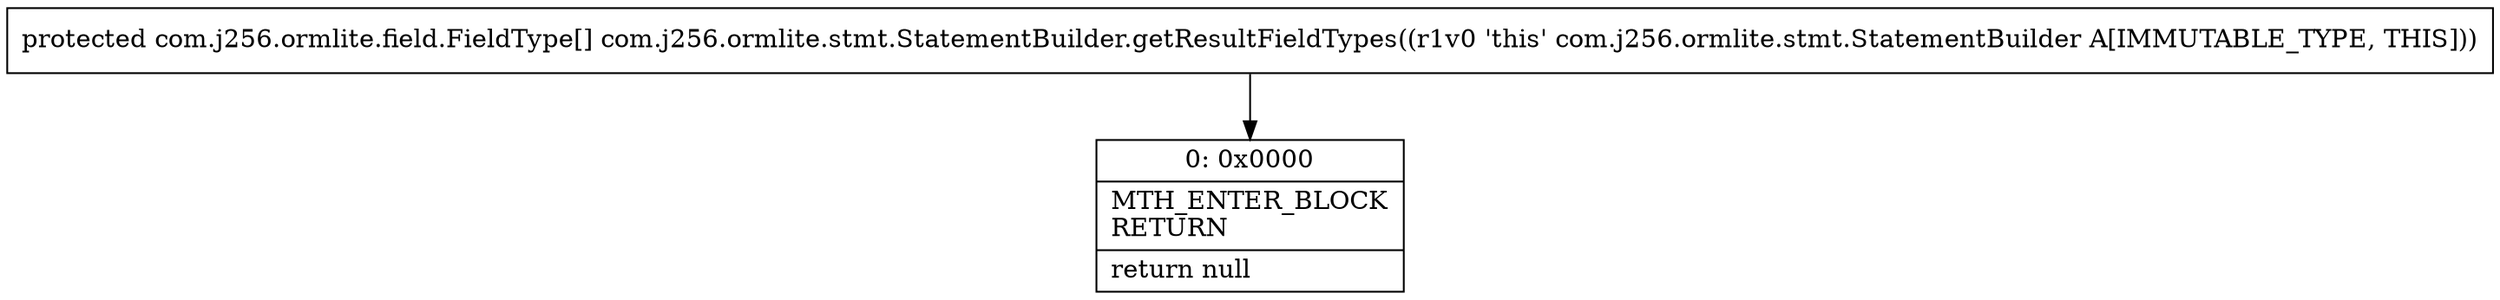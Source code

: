 digraph "CFG forcom.j256.ormlite.stmt.StatementBuilder.getResultFieldTypes()[Lcom\/j256\/ormlite\/field\/FieldType;" {
Node_0 [shape=record,label="{0\:\ 0x0000|MTH_ENTER_BLOCK\lRETURN\l|return null\l}"];
MethodNode[shape=record,label="{protected com.j256.ormlite.field.FieldType[] com.j256.ormlite.stmt.StatementBuilder.getResultFieldTypes((r1v0 'this' com.j256.ormlite.stmt.StatementBuilder A[IMMUTABLE_TYPE, THIS])) }"];
MethodNode -> Node_0;
}

